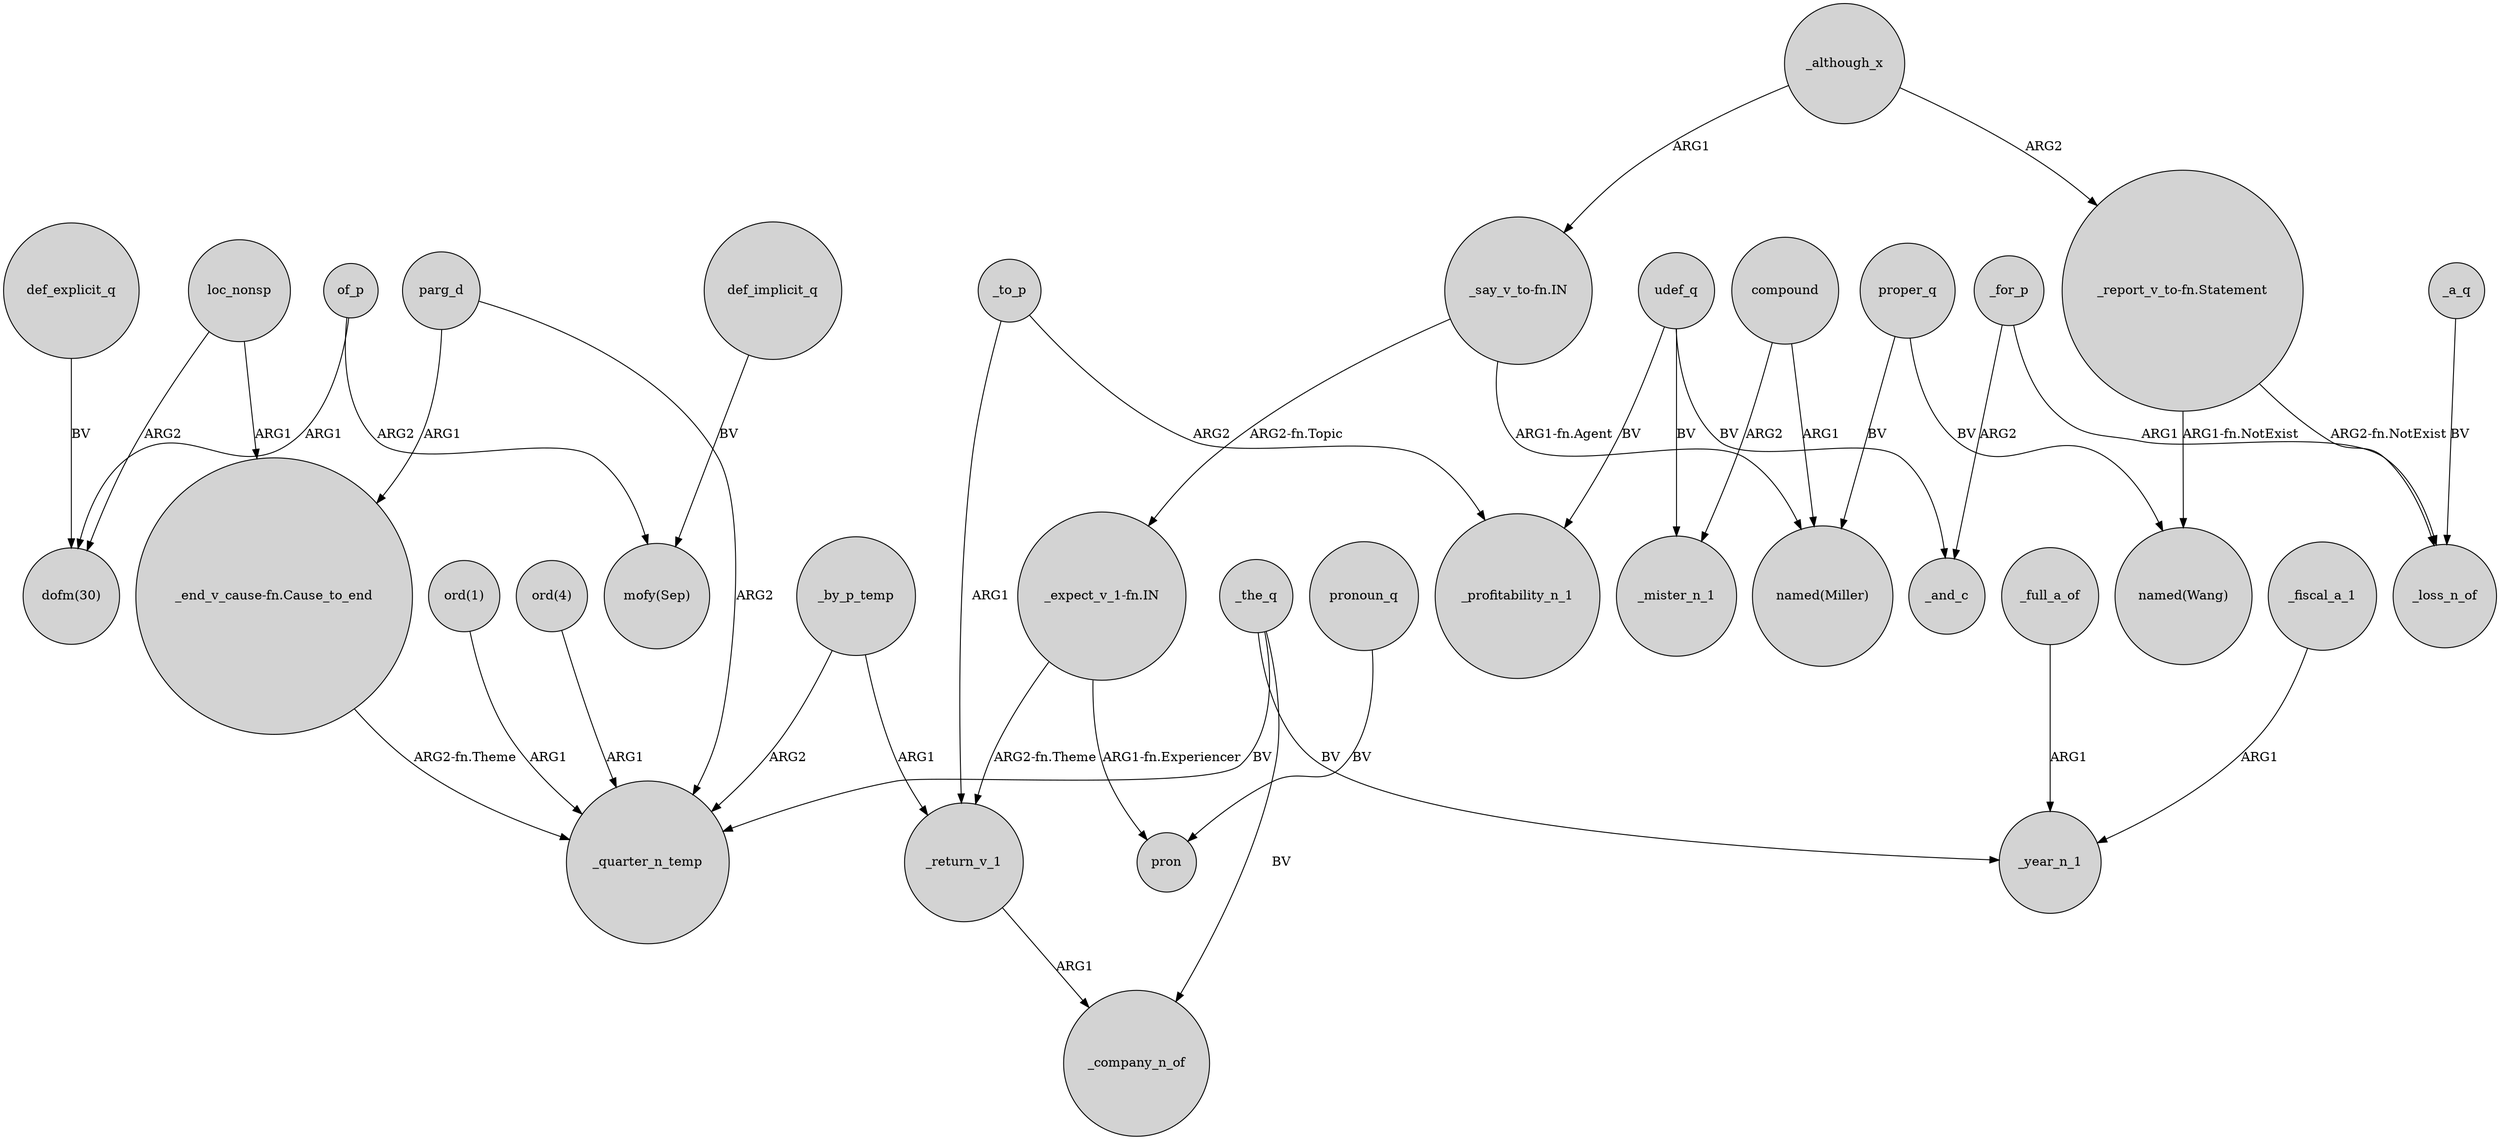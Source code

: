 digraph {
	node [shape=circle style=filled]
	_to_p -> _return_v_1 [label=ARG1]
	"_say_v_to-fn.IN" -> "named(Miller)" [label="ARG1-fn.Agent"]
	_although_x -> "_report_v_to-fn.Statement" [label=ARG2]
	_a_q -> _loss_n_of [label=BV]
	compound -> _mister_n_1 [label=ARG2]
	"ord(4)" -> _quarter_n_temp [label=ARG1]
	"_report_v_to-fn.Statement" -> "named(Wang)" [label="ARG1-fn.NotExist"]
	_the_q -> _quarter_n_temp [label=BV]
	udef_q -> _mister_n_1 [label=BV]
	_although_x -> "_say_v_to-fn.IN" [label=ARG1]
	_for_p -> _and_c [label=ARG2]
	proper_q -> "named(Wang)" [label=BV]
	_by_p_temp -> _quarter_n_temp [label=ARG2]
	of_p -> "mofy(Sep)" [label=ARG2]
	_the_q -> _company_n_of [label=BV]
	_by_p_temp -> _return_v_1 [label=ARG1]
	def_explicit_q -> "dofm(30)" [label=BV]
	pronoun_q -> pron [label=BV]
	loc_nonsp -> "dofm(30)" [label=ARG2]
	udef_q -> _profitability_n_1 [label=BV]
	loc_nonsp -> "_end_v_cause-fn.Cause_to_end" [label=ARG1]
	_for_p -> _loss_n_of [label=ARG1]
	parg_d -> "_end_v_cause-fn.Cause_to_end" [label=ARG1]
	def_implicit_q -> "mofy(Sep)" [label=BV]
	compound -> "named(Miller)" [label=ARG1]
	_full_a_of -> _year_n_1 [label=ARG1]
	"ord(1)" -> _quarter_n_temp [label=ARG1]
	parg_d -> _quarter_n_temp [label=ARG2]
	"_report_v_to-fn.Statement" -> _loss_n_of [label="ARG2-fn.NotExist"]
	_the_q -> _year_n_1 [label=BV]
	"_end_v_cause-fn.Cause_to_end" -> _quarter_n_temp [label="ARG2-fn.Theme"]
	"_expect_v_1-fn.IN" -> pron [label="ARG1-fn.Experiencer"]
	proper_q -> "named(Miller)" [label=BV]
	_to_p -> _profitability_n_1 [label=ARG2]
	"_say_v_to-fn.IN" -> "_expect_v_1-fn.IN" [label="ARG2-fn.Topic"]
	_fiscal_a_1 -> _year_n_1 [label=ARG1]
	"_expect_v_1-fn.IN" -> _return_v_1 [label="ARG2-fn.Theme"]
	of_p -> "dofm(30)" [label=ARG1]
	udef_q -> _and_c [label=BV]
	_return_v_1 -> _company_n_of [label=ARG1]
}

